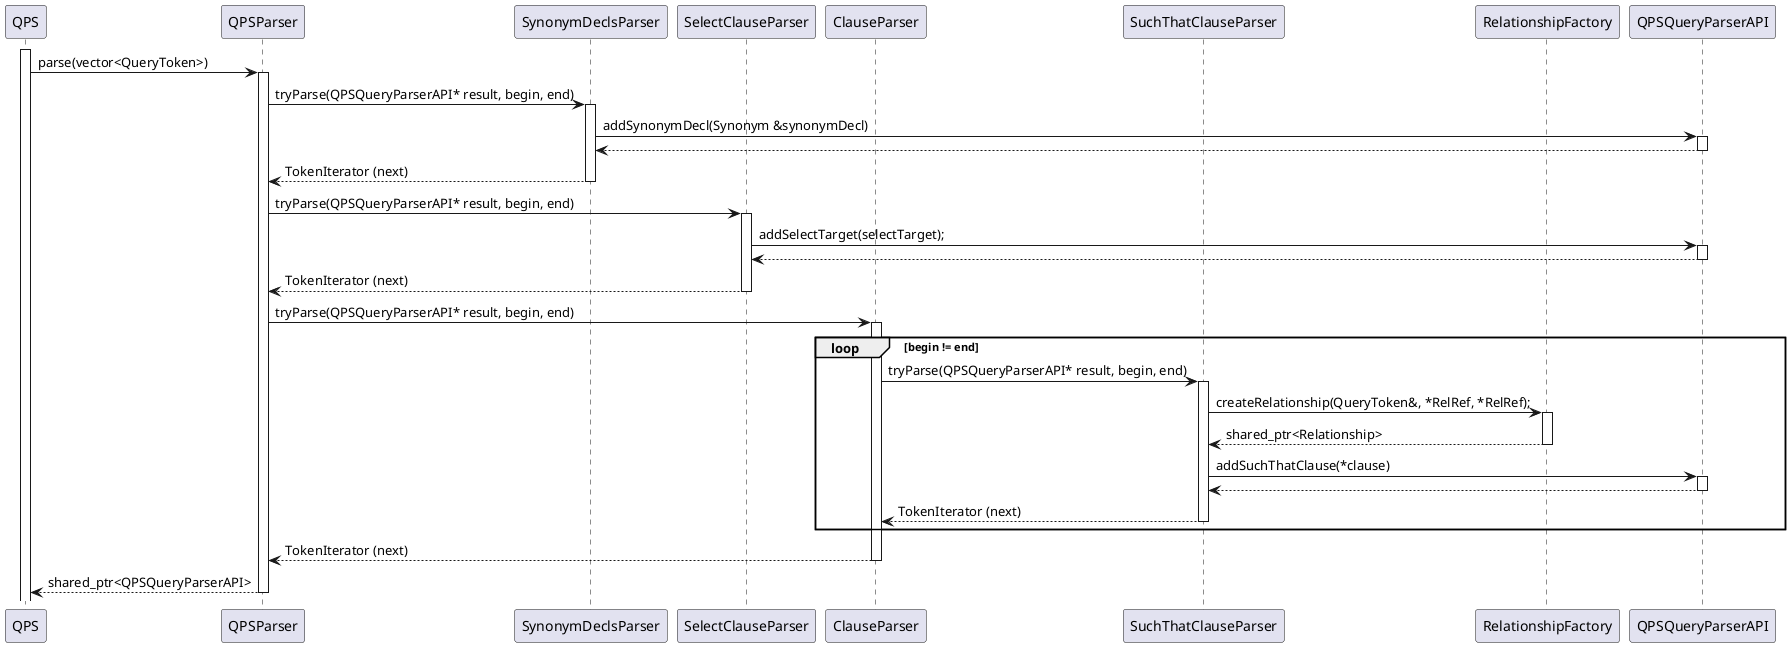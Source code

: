 @startuml
activate QPS
participant QPS
participant QPSParser
participant SynonymDeclsParser
participant SelectClauseParser
participant ClauseParser
participant SuchThatClauseParser
participant RelationshipFactory
participant QPSQueryParserAPI

QPS -> QPSParser : parse(vector<QueryToken>)
activate QPSParser

QPSParser -> SynonymDeclsParser : tryParse(QPSQueryParserAPI* result, begin, end)
activate SynonymDeclsParser
SynonymDeclsParser -> QPSQueryParserAPI : addSynonymDecl(Synonym &synonymDecl)
activate QPSQueryParserAPI
QPSQueryParserAPI --> SynonymDeclsParser
deactivate QPSQueryParserAPI
SynonymDeclsParser --> QPSParser : TokenIterator (next)
deactivate SynonymDeclsParser

QPSParser -> SelectClauseParser : tryParse(QPSQueryParserAPI* result, begin, end)
activate SelectClauseParser

SelectClauseParser-> QPSQueryParserAPI :addSelectTarget(selectTarget);
activate QPSQueryParserAPI
QPSQueryParserAPI --> SelectClauseParser
deactivate QPSQueryParserAPI

SelectClauseParser --> QPSParser : TokenIterator (next)
deactivate SelectClauseParser



QPSParser -> ClauseParser : tryParse(QPSQueryParserAPI* result, begin, end)
activate ClauseParser

loop begin != end
  ClauseParser -> SuchThatClauseParser : tryParse(QPSQueryParserAPI* result, begin, end)
  activate SuchThatClauseParser
  SuchThatClauseParser -> RelationshipFactory : createRelationship(QueryToken&, *RelRef, *RelRef);
  activate RelationshipFactory
  RelationshipFactory --> SuchThatClauseParser : shared_ptr<Relationship>
  deactivate RelationshipFactory
  SuchThatClauseParser -> QPSQueryParserAPI : addSuchThatClause(*clause)
  activate QPSQueryParserAPI
  QPSQueryParserAPI --> SuchThatClauseParser
  deactivate QPSQueryParserAPI
  SuchThatClauseParser --> ClauseParser : TokenIterator (next)
  deactivate SuchThatClauseParser
end

ClauseParser --> QPSParser : TokenIterator (next)
deactivate ClauseParser


QPSParser --> QPS : shared_ptr<QPSQueryParserAPI>
deactivate QPSParser


@enduml